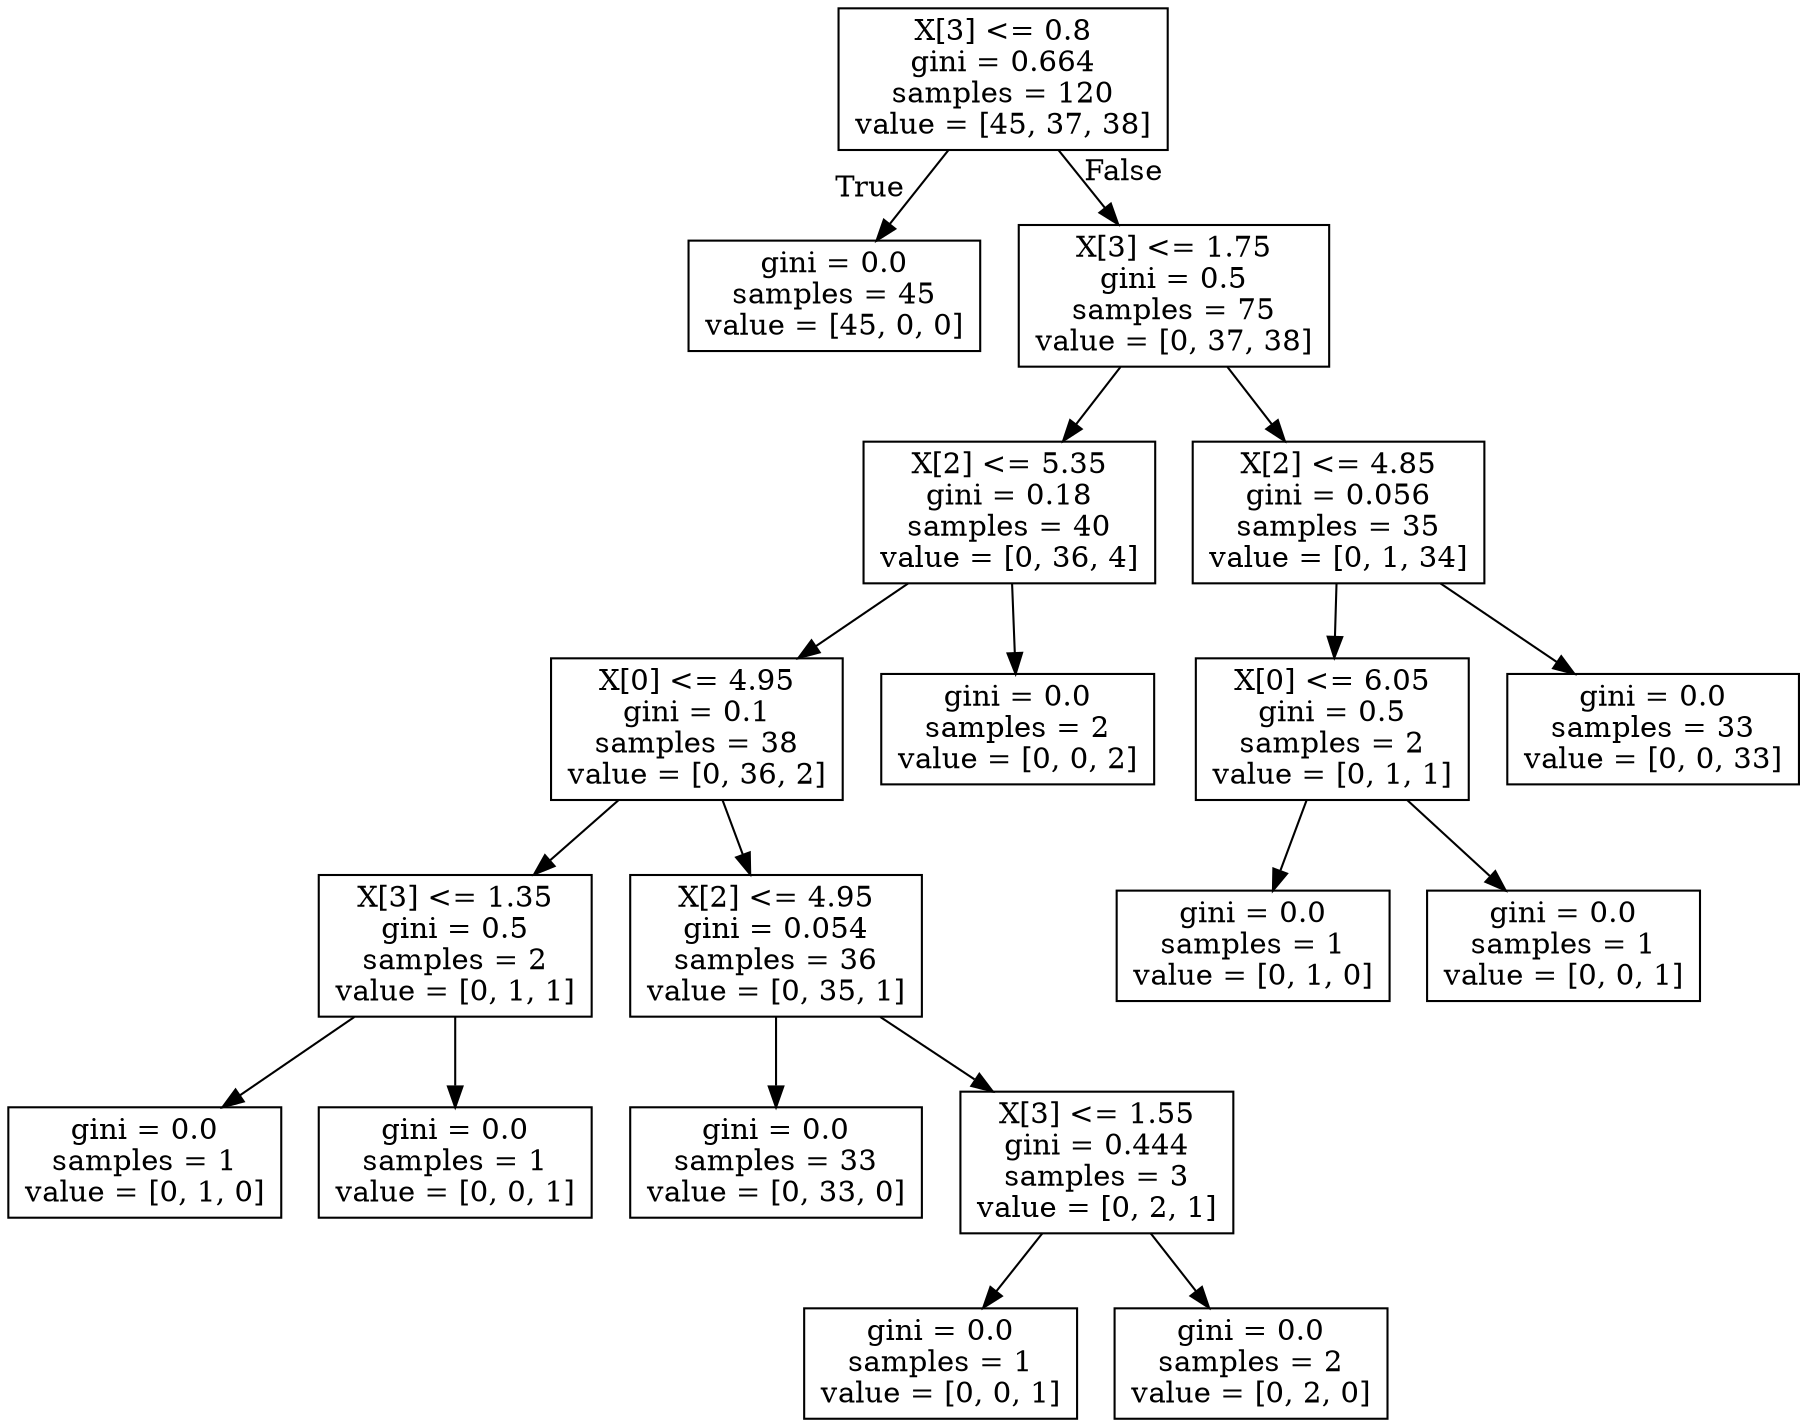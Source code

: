 digraph Tree {
node [shape=box] ;
0 [label="X[3] <= 0.8\ngini = 0.664\nsamples = 120\nvalue = [45, 37, 38]"] ;
1 [label="gini = 0.0\nsamples = 45\nvalue = [45, 0, 0]"] ;
0 -> 1 [labeldistance=2.5, labelangle=45, headlabel="True"] ;
2 [label="X[3] <= 1.75\ngini = 0.5\nsamples = 75\nvalue = [0, 37, 38]"] ;
0 -> 2 [labeldistance=2.5, labelangle=-45, headlabel="False"] ;
3 [label="X[2] <= 5.35\ngini = 0.18\nsamples = 40\nvalue = [0, 36, 4]"] ;
2 -> 3 ;
4 [label="X[0] <= 4.95\ngini = 0.1\nsamples = 38\nvalue = [0, 36, 2]"] ;
3 -> 4 ;
5 [label="X[3] <= 1.35\ngini = 0.5\nsamples = 2\nvalue = [0, 1, 1]"] ;
4 -> 5 ;
6 [label="gini = 0.0\nsamples = 1\nvalue = [0, 1, 0]"] ;
5 -> 6 ;
7 [label="gini = 0.0\nsamples = 1\nvalue = [0, 0, 1]"] ;
5 -> 7 ;
8 [label="X[2] <= 4.95\ngini = 0.054\nsamples = 36\nvalue = [0, 35, 1]"] ;
4 -> 8 ;
9 [label="gini = 0.0\nsamples = 33\nvalue = [0, 33, 0]"] ;
8 -> 9 ;
10 [label="X[3] <= 1.55\ngini = 0.444\nsamples = 3\nvalue = [0, 2, 1]"] ;
8 -> 10 ;
11 [label="gini = 0.0\nsamples = 1\nvalue = [0, 0, 1]"] ;
10 -> 11 ;
12 [label="gini = 0.0\nsamples = 2\nvalue = [0, 2, 0]"] ;
10 -> 12 ;
13 [label="gini = 0.0\nsamples = 2\nvalue = [0, 0, 2]"] ;
3 -> 13 ;
14 [label="X[2] <= 4.85\ngini = 0.056\nsamples = 35\nvalue = [0, 1, 34]"] ;
2 -> 14 ;
15 [label="X[0] <= 6.05\ngini = 0.5\nsamples = 2\nvalue = [0, 1, 1]"] ;
14 -> 15 ;
16 [label="gini = 0.0\nsamples = 1\nvalue = [0, 1, 0]"] ;
15 -> 16 ;
17 [label="gini = 0.0\nsamples = 1\nvalue = [0, 0, 1]"] ;
15 -> 17 ;
18 [label="gini = 0.0\nsamples = 33\nvalue = [0, 0, 33]"] ;
14 -> 18 ;
}